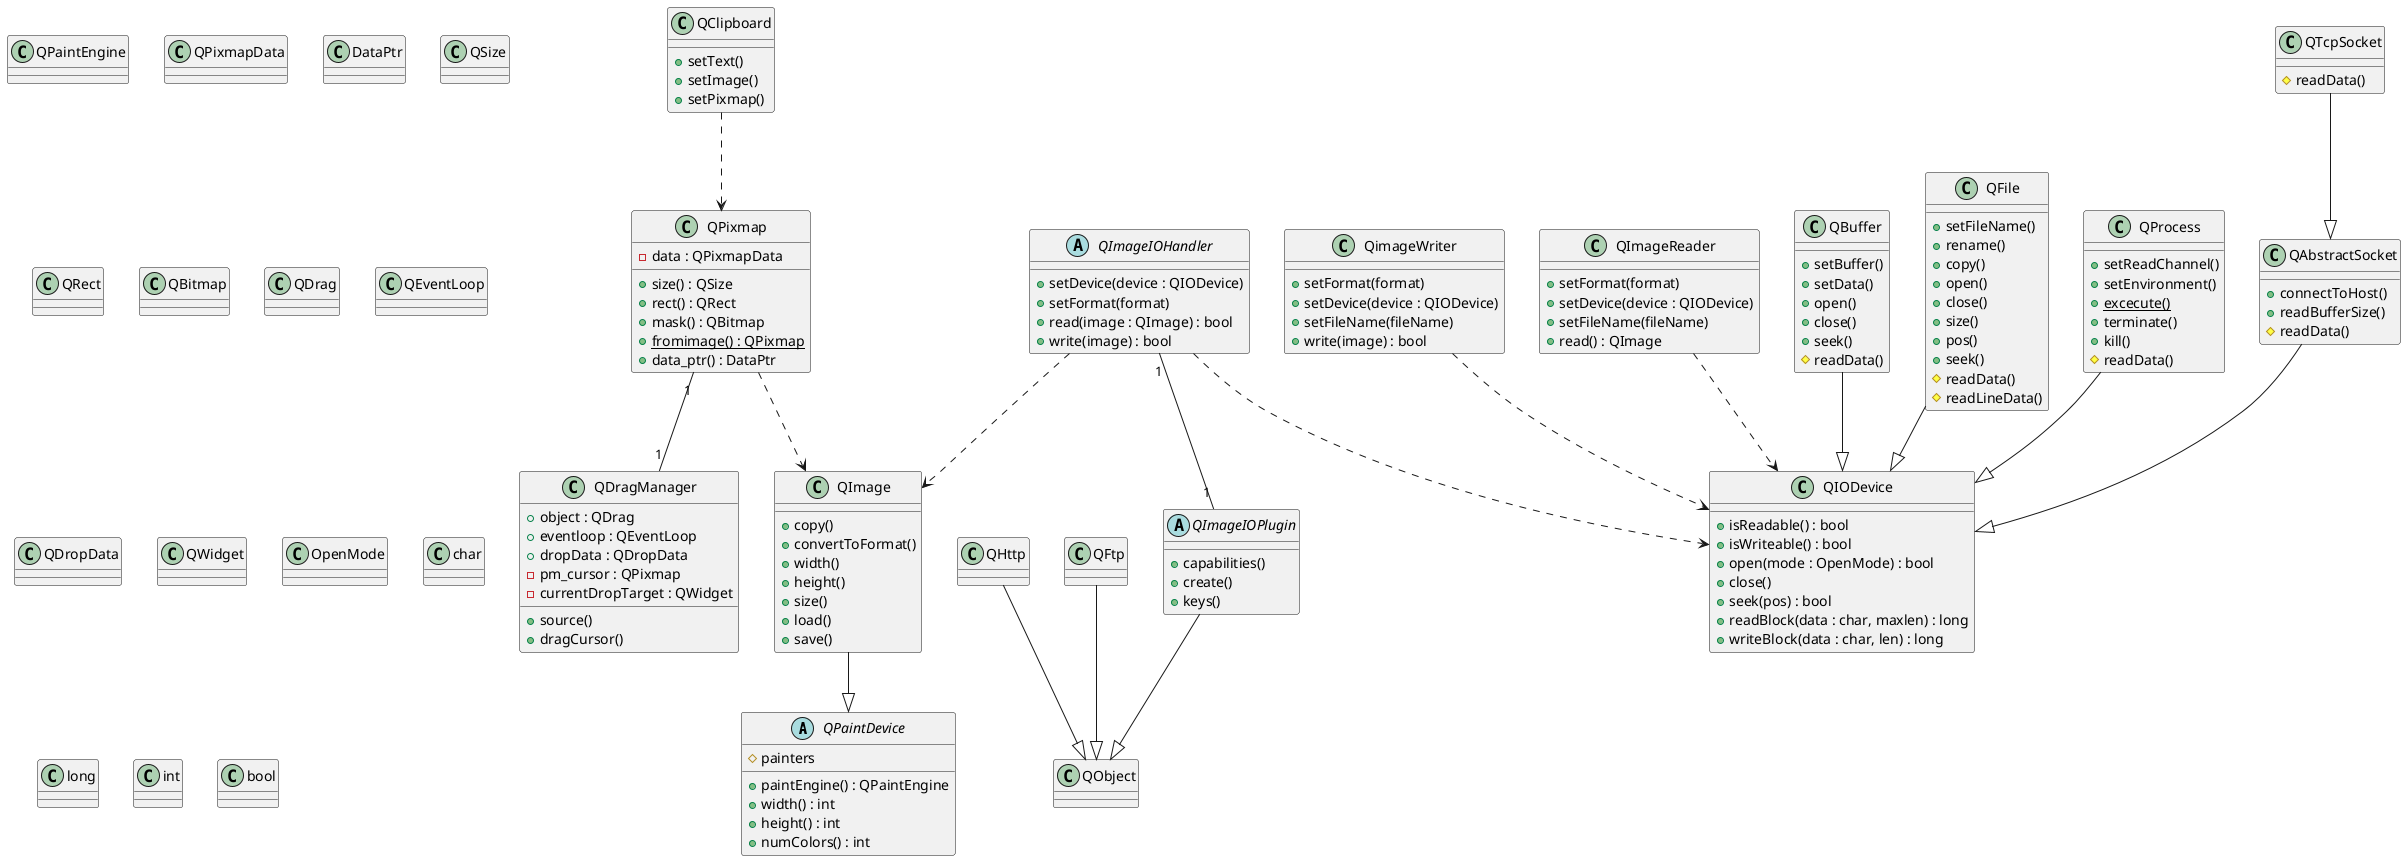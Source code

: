 @startuml

abstract class QPaintDevice {
  # painters
  + paintEngine() : QPaintEngine
  + width() : int
  + height() : int
  + numColors() : int
}

abstract class QImageIOHandler {
  + setDevice(device : QIODevice)
  + setFormat(format)
  + read(image : QImage) : bool
  + write(image) : bool
}

abstract class QImageIOPlugin {
  + capabilities()
  + create()
  + keys()
}

class QObject

class QHttp
class QFtp

class QimageWriter {
  + setFormat(format)
  + setDevice(device : QIODevice)
  + setFileName(fileName)
  + write(image) : bool
}

class QIODevice {
  + isReadable() : bool
  + isWriteable() : bool
  + open(mode : OpenMode) : bool
  + close()
  + seek(pos) : bool
  + readBlock(data : char, maxlen) : long
  + writeBlock(data : char, len) : long
}

class QImageReader {
  + setFormat(format)
  + setDevice(device : QIODevice)
  + setFileName(fileName)
  + read() : QImage
}

class QImage {
  + copy()
  + convertToFormat()
  + width()
  + height()
  + size()
  + load()
  + save()
}

class QClipboard {
  + setText()
  + setImage()
  + setPixmap()
}

class QPixmap {
  - data : QPixmapData
  + size() : QSize
  + rect() : QRect
  + mask() : QBitmap
  {static} + fromimage() : QPixmap
  + data_ptr() : DataPtr
}

class QDragManager {
  + object : QDrag
  + eventloop : QEventLoop
  + dropData : QDropData
  - pm_cursor : QPixmap
  - currentDropTarget : QWidget
  + source()
  + dragCursor()
}

class QBuffer {
  + setBuffer()
  + setData()
  + open()
  + close()
  + seek()
  # readData()
}

class QFile {
  + setFileName()
  + rename()
  + copy()
  + open()
  + close()
  + size()
  + pos()
  + seek()
  # readData()
  # readLineData()
}

class QProcess {
  + setReadChannel()
  + setEnvironment()
  {static} + excecute()
  + terminate()
  + kill()
  # readData()
}

class QAbstractSocket {
  + connectToHost()
  + readBufferSize()
  # readData()
}

class QTcpSocket {
  # readData()
}

class QPaintEngine
class QPixmapData
class DataPtr
class QSize
class QRect
class QBitmap
class QDrag
class QEventLoop
class QDropData
class QWidget
class OpenMode
class char
class long
class int
class bool

QImageIOPlugin --|> QObject
QHttp --|> QObject
QFtp --|> QObject
QBuffer --|> QIODevice
QFile --|> QIODevice
QProcess --|> QIODevice
QAbstractSocket --|> QIODevice
QTcpSocket --|> QAbstractSocket
QImage --|> QPaintDevice

QImageIOHandler "1" -- "1" QImageIOPlugin
QPixmap "1" -- "1" QDragManager

QImageIOHandler ..> QImage
QImageIOHandler ..> QIODevice
QImageReader ..> QIODevice
QPixmap ..> QImage
QClipboard ..> QPixmap
QimageWriter ..> QIODevice

@enduml
